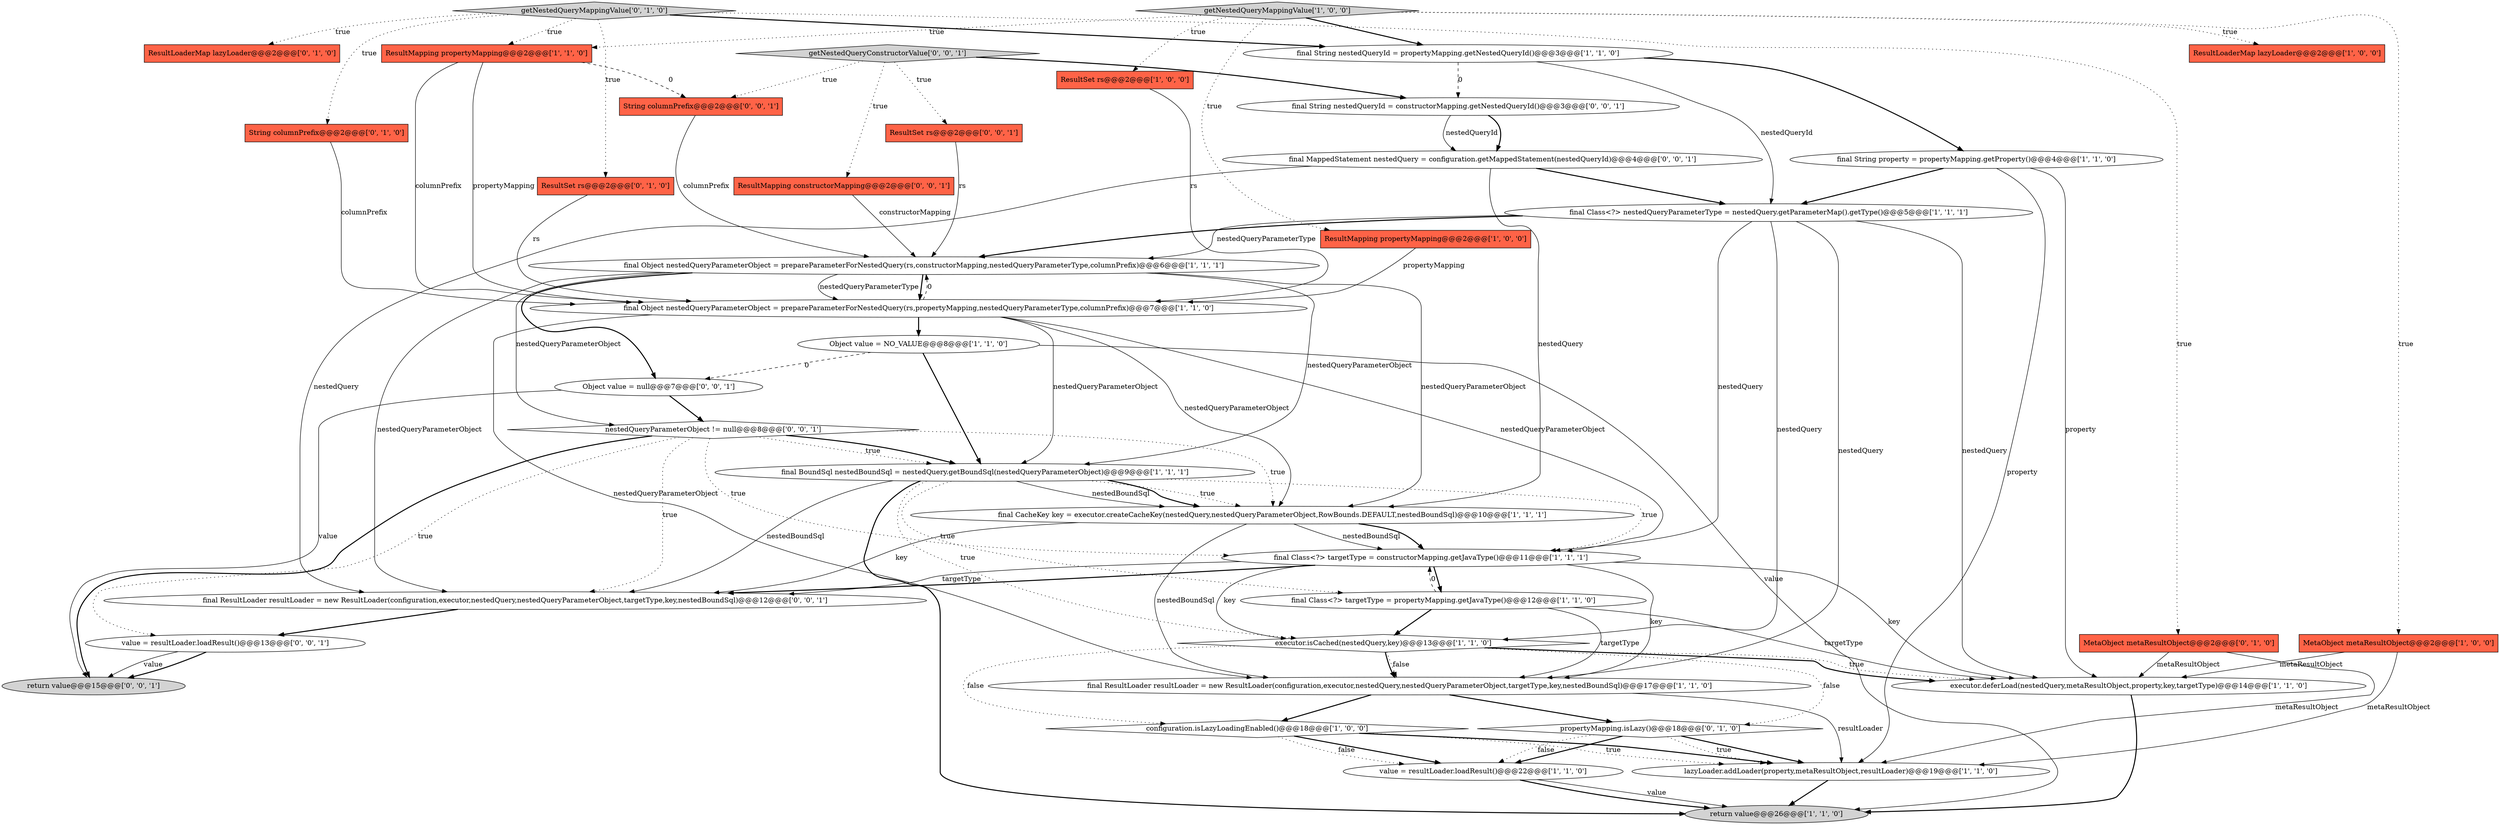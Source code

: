 digraph {
28 [style = filled, label = "propertyMapping.isLazy()@@@18@@@['0', '1', '0']", fillcolor = white, shape = diamond image = "AAA0AAABBB2BBB"];
33 [style = filled, label = "nestedQueryParameterObject != null@@@8@@@['0', '0', '1']", fillcolor = white, shape = diamond image = "AAA0AAABBB3BBB"];
7 [style = filled, label = "ResultSet rs@@@2@@@['1', '0', '0']", fillcolor = tomato, shape = box image = "AAA0AAABBB1BBB"];
18 [style = filled, label = "executor.deferLoad(nestedQuery,metaResultObject,property,key,targetType)@@@14@@@['1', '1', '0']", fillcolor = white, shape = ellipse image = "AAA0AAABBB1BBB"];
17 [style = filled, label = "final Object nestedQueryParameterObject = prepareParameterForNestedQuery(rs,propertyMapping,nestedQueryParameterType,columnPrefix)@@@7@@@['1', '1', '0']", fillcolor = white, shape = ellipse image = "AAA0AAABBB1BBB"];
12 [style = filled, label = "final Class<?> nestedQueryParameterType = nestedQuery.getParameterMap().getType()@@@5@@@['1', '1', '1']", fillcolor = white, shape = ellipse image = "AAA0AAABBB1BBB"];
6 [style = filled, label = "MetaObject metaResultObject@@@2@@@['1', '0', '0']", fillcolor = tomato, shape = box image = "AAA0AAABBB1BBB"];
21 [style = filled, label = "configuration.isLazyLoadingEnabled()@@@18@@@['1', '0', '0']", fillcolor = white, shape = diamond image = "AAA0AAABBB1BBB"];
27 [style = filled, label = "ResultLoaderMap lazyLoader@@@2@@@['0', '1', '0']", fillcolor = tomato, shape = box image = "AAA0AAABBB2BBB"];
34 [style = filled, label = "value = resultLoader.loadResult()@@@13@@@['0', '0', '1']", fillcolor = white, shape = ellipse image = "AAA0AAABBB3BBB"];
4 [style = filled, label = "final Class<?> targetType = constructorMapping.getJavaType()@@@11@@@['1', '1', '1']", fillcolor = white, shape = ellipse image = "AAA0AAABBB1BBB"];
38 [style = filled, label = "Object value = null@@@7@@@['0', '0', '1']", fillcolor = white, shape = ellipse image = "AAA0AAABBB3BBB"];
32 [style = filled, label = "getNestedQueryConstructorValue['0', '0', '1']", fillcolor = lightgray, shape = diamond image = "AAA0AAABBB3BBB"];
13 [style = filled, label = "value = resultLoader.loadResult()@@@22@@@['1', '1', '0']", fillcolor = white, shape = ellipse image = "AAA0AAABBB1BBB"];
29 [style = filled, label = "final MappedStatement nestedQuery = configuration.getMappedStatement(nestedQueryId)@@@4@@@['0', '0', '1']", fillcolor = white, shape = ellipse image = "AAA0AAABBB3BBB"];
20 [style = filled, label = "getNestedQueryMappingValue['1', '0', '0']", fillcolor = lightgray, shape = diamond image = "AAA0AAABBB1BBB"];
25 [style = filled, label = "MetaObject metaResultObject@@@2@@@['0', '1', '0']", fillcolor = tomato, shape = box image = "AAA0AAABBB2BBB"];
15 [style = filled, label = "lazyLoader.addLoader(property,metaResultObject,resultLoader)@@@19@@@['1', '1', '0']", fillcolor = white, shape = ellipse image = "AAA0AAABBB1BBB"];
8 [style = filled, label = "ResultMapping propertyMapping@@@2@@@['1', '1', '0']", fillcolor = tomato, shape = box image = "AAA0AAABBB1BBB"];
26 [style = filled, label = "String columnPrefix@@@2@@@['0', '1', '0']", fillcolor = tomato, shape = box image = "AAA0AAABBB2BBB"];
19 [style = filled, label = "final BoundSql nestedBoundSql = nestedQuery.getBoundSql(nestedQueryParameterObject)@@@9@@@['1', '1', '1']", fillcolor = white, shape = ellipse image = "AAA0AAABBB1BBB"];
24 [style = filled, label = "getNestedQueryMappingValue['0', '1', '0']", fillcolor = lightgray, shape = diamond image = "AAA0AAABBB2BBB"];
22 [style = filled, label = "final Object nestedQueryParameterObject = prepareParameterForNestedQuery(rs,constructorMapping,nestedQueryParameterType,columnPrefix)@@@6@@@['1', '1', '1']", fillcolor = white, shape = ellipse image = "AAA0AAABBB1BBB"];
11 [style = filled, label = "final ResultLoader resultLoader = new ResultLoader(configuration,executor,nestedQuery,nestedQueryParameterObject,targetType,key,nestedBoundSql)@@@17@@@['1', '1', '0']", fillcolor = white, shape = ellipse image = "AAA0AAABBB1BBB"];
16 [style = filled, label = "return value@@@26@@@['1', '1', '0']", fillcolor = lightgray, shape = ellipse image = "AAA0AAABBB1BBB"];
30 [style = filled, label = "final String nestedQueryId = constructorMapping.getNestedQueryId()@@@3@@@['0', '0', '1']", fillcolor = white, shape = ellipse image = "AAA0AAABBB3BBB"];
37 [style = filled, label = "String columnPrefix@@@2@@@['0', '0', '1']", fillcolor = tomato, shape = box image = "AAA0AAABBB3BBB"];
10 [style = filled, label = "executor.isCached(nestedQuery,key)@@@13@@@['1', '1', '0']", fillcolor = white, shape = diamond image = "AAA0AAABBB1BBB"];
0 [style = filled, label = "ResultLoaderMap lazyLoader@@@2@@@['1', '0', '0']", fillcolor = tomato, shape = box image = "AAA0AAABBB1BBB"];
36 [style = filled, label = "ResultSet rs@@@2@@@['0', '0', '1']", fillcolor = tomato, shape = box image = "AAA0AAABBB3BBB"];
9 [style = filled, label = "final CacheKey key = executor.createCacheKey(nestedQuery,nestedQueryParameterObject,RowBounds.DEFAULT,nestedBoundSql)@@@10@@@['1', '1', '1']", fillcolor = white, shape = ellipse image = "AAA0AAABBB1BBB"];
31 [style = filled, label = "ResultMapping constructorMapping@@@2@@@['0', '0', '1']", fillcolor = tomato, shape = box image = "AAA0AAABBB3BBB"];
5 [style = filled, label = "ResultMapping propertyMapping@@@2@@@['1', '0', '0']", fillcolor = tomato, shape = box image = "AAA0AAABBB1BBB"];
23 [style = filled, label = "ResultSet rs@@@2@@@['0', '1', '0']", fillcolor = tomato, shape = box image = "AAA0AAABBB2BBB"];
1 [style = filled, label = "final String property = propertyMapping.getProperty()@@@4@@@['1', '1', '0']", fillcolor = white, shape = ellipse image = "AAA0AAABBB1BBB"];
14 [style = filled, label = "Object value = NO_VALUE@@@8@@@['1', '1', '0']", fillcolor = white, shape = ellipse image = "AAA0AAABBB1BBB"];
3 [style = filled, label = "final Class<?> targetType = propertyMapping.getJavaType()@@@12@@@['1', '1', '0']", fillcolor = white, shape = ellipse image = "AAA0AAABBB1BBB"];
35 [style = filled, label = "final ResultLoader resultLoader = new ResultLoader(configuration,executor,nestedQuery,nestedQueryParameterObject,targetType,key,nestedBoundSql)@@@12@@@['0', '0', '1']", fillcolor = white, shape = ellipse image = "AAA0AAABBB3BBB"];
39 [style = filled, label = "return value@@@15@@@['0', '0', '1']", fillcolor = lightgray, shape = ellipse image = "AAA0AAABBB3BBB"];
2 [style = filled, label = "final String nestedQueryId = propertyMapping.getNestedQueryId()@@@3@@@['1', '1', '0']", fillcolor = white, shape = ellipse image = "AAA0AAABBB1BBB"];
29->9 [style = solid, label="nestedQuery"];
28->13 [style = bold, label=""];
25->15 [style = solid, label="metaResultObject"];
3->10 [style = bold, label=""];
2->12 [style = solid, label="nestedQueryId"];
19->35 [style = solid, label="nestedBoundSql"];
17->14 [style = bold, label=""];
10->11 [style = bold, label=""];
8->17 [style = solid, label="propertyMapping"];
14->19 [style = bold, label=""];
17->9 [style = solid, label="nestedQueryParameterObject"];
12->22 [style = solid, label="nestedQueryParameterType"];
17->4 [style = solid, label="nestedQueryParameterObject"];
23->17 [style = solid, label="rs"];
1->18 [style = solid, label="property"];
10->18 [style = bold, label=""];
7->17 [style = solid, label="rs"];
14->16 [style = solid, label="value"];
9->4 [style = solid, label="nestedBoundSql"];
11->15 [style = solid, label="resultLoader"];
25->18 [style = solid, label="metaResultObject"];
4->35 [style = solid, label="targetType"];
2->1 [style = bold, label=""];
20->7 [style = dotted, label="true"];
15->16 [style = bold, label=""];
37->22 [style = solid, label="columnPrefix"];
29->12 [style = bold, label=""];
20->2 [style = bold, label=""];
35->34 [style = bold, label=""];
4->3 [style = bold, label=""];
19->3 [style = dotted, label="true"];
28->13 [style = dotted, label="false"];
33->4 [style = dotted, label="true"];
17->22 [style = dashed, label="0"];
29->35 [style = solid, label="nestedQuery"];
34->39 [style = solid, label="value"];
24->2 [style = bold, label=""];
22->33 [style = solid, label="nestedQueryParameterObject"];
1->12 [style = bold, label=""];
32->31 [style = dotted, label="true"];
19->10 [style = dotted, label="true"];
31->22 [style = solid, label="constructorMapping"];
22->17 [style = bold, label=""];
21->15 [style = dotted, label="true"];
24->8 [style = dotted, label="true"];
24->23 [style = dotted, label="true"];
10->21 [style = dotted, label="false"];
33->35 [style = dotted, label="true"];
20->5 [style = dotted, label="true"];
30->29 [style = solid, label="nestedQueryId"];
38->33 [style = bold, label=""];
34->39 [style = bold, label=""];
24->25 [style = dotted, label="true"];
22->9 [style = solid, label="nestedQueryParameterObject"];
33->9 [style = dotted, label="true"];
11->28 [style = bold, label=""];
10->11 [style = dotted, label="false"];
21->13 [style = bold, label=""];
22->38 [style = bold, label=""];
4->10 [style = solid, label="key"];
13->16 [style = solid, label="value"];
21->15 [style = bold, label=""];
9->4 [style = bold, label=""];
33->19 [style = dotted, label="true"];
6->15 [style = solid, label="metaResultObject"];
4->35 [style = bold, label=""];
19->9 [style = dotted, label="true"];
22->17 [style = solid, label="nestedQueryParameterType"];
28->15 [style = bold, label=""];
12->4 [style = solid, label="nestedQuery"];
20->0 [style = dotted, label="true"];
22->35 [style = solid, label="nestedQueryParameterObject"];
4->18 [style = solid, label="key"];
17->11 [style = solid, label="nestedQueryParameterObject"];
19->16 [style = bold, label=""];
19->9 [style = solid, label="nestedBoundSql"];
12->10 [style = solid, label="nestedQuery"];
2->30 [style = dashed, label="0"];
13->16 [style = bold, label=""];
18->16 [style = bold, label=""];
33->34 [style = dotted, label="true"];
3->4 [style = dashed, label="0"];
4->11 [style = solid, label="key"];
1->15 [style = solid, label="property"];
6->18 [style = solid, label="metaResultObject"];
5->17 [style = solid, label="propertyMapping"];
14->38 [style = dashed, label="0"];
36->22 [style = solid, label="rs"];
8->17 [style = solid, label="columnPrefix"];
38->39 [style = solid, label="value"];
19->9 [style = bold, label=""];
11->21 [style = bold, label=""];
24->26 [style = dotted, label="true"];
8->37 [style = dashed, label="0"];
26->17 [style = solid, label="columnPrefix"];
32->36 [style = dotted, label="true"];
3->11 [style = solid, label="targetType"];
10->28 [style = dotted, label="false"];
12->22 [style = bold, label=""];
19->4 [style = dotted, label="true"];
17->19 [style = solid, label="nestedQueryParameterObject"];
9->35 [style = solid, label="key"];
21->13 [style = dotted, label="false"];
3->18 [style = solid, label="targetType"];
10->18 [style = dotted, label="true"];
33->39 [style = bold, label=""];
32->37 [style = dotted, label="true"];
12->18 [style = solid, label="nestedQuery"];
9->11 [style = solid, label="nestedBoundSql"];
12->11 [style = solid, label="nestedQuery"];
33->19 [style = bold, label=""];
24->27 [style = dotted, label="true"];
32->30 [style = bold, label=""];
28->15 [style = dotted, label="true"];
20->8 [style = dotted, label="true"];
20->6 [style = dotted, label="true"];
22->19 [style = solid, label="nestedQueryParameterObject"];
30->29 [style = bold, label=""];
}
